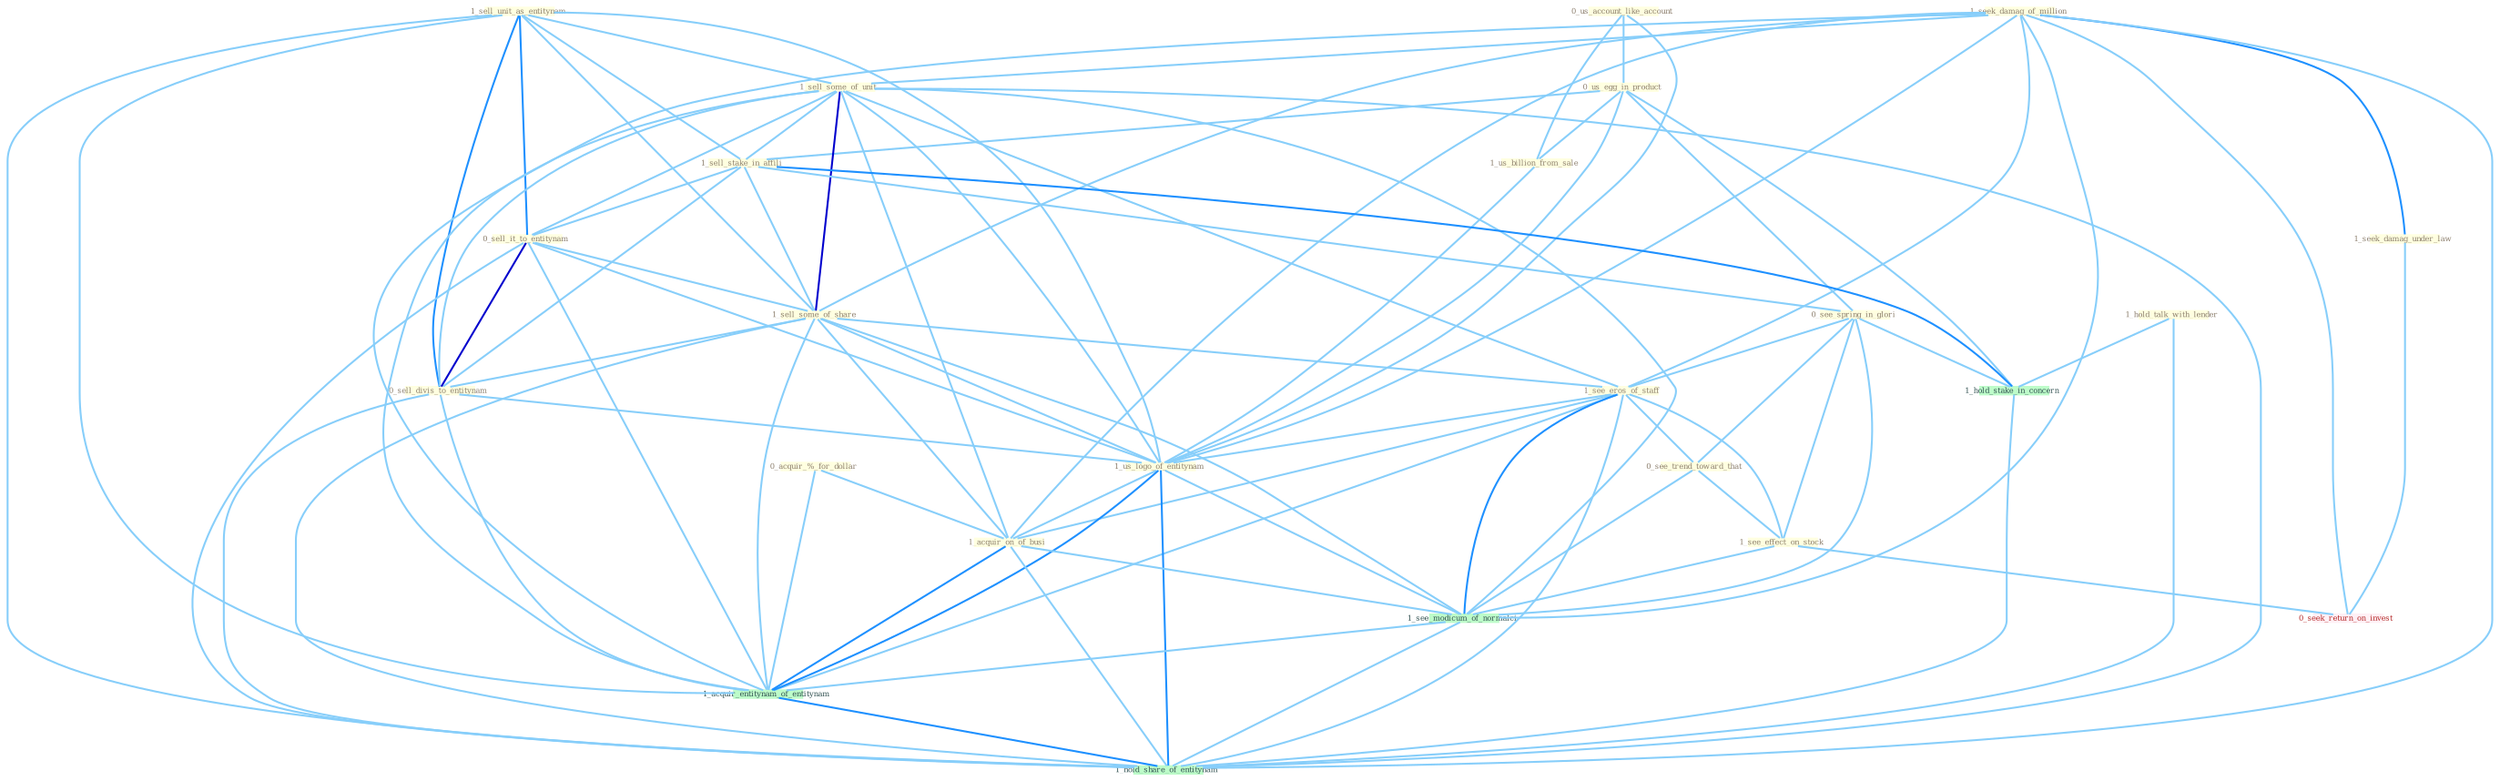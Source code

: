 Graph G{ 
    node
    [shape=polygon,style=filled,width=.5,height=.06,color="#BDFCC9",fixedsize=true,fontsize=4,
    fontcolor="#2f4f4f"];
    {node
    [color="#ffffe0", fontcolor="#8b7d6b"] "0_acquir_%_for_dollar " "1_sell_unit_as_entitynam " "0_us_account_like_account " "1_seek_damag_of_million " "1_seek_damag_under_law " "0_us_egg_in_product " "1_hold_talk_with_lender " "1_sell_some_of_unit " "1_us_billion_from_sale " "1_sell_stake_in_affili " "0_sell_it_to_entitynam " "1_sell_some_of_share " "0_see_spring_in_glori " "0_sell_divis_to_entitynam " "1_see_eros_of_staff " "0_see_trend_toward_that " "1_us_logo_of_entitynam " "1_see_effect_on_stock " "1_acquir_on_of_busi "}
{node [color="#fff0f5", fontcolor="#b22222"] "0_seek_return_on_invest "}
edge [color="#B0E2FF"];

	"0_acquir_%_for_dollar " -- "1_acquir_on_of_busi " [w="1", color="#87cefa" ];
	"0_acquir_%_for_dollar " -- "1_acquir_entitynam_of_entitynam " [w="1", color="#87cefa" ];
	"1_sell_unit_as_entitynam " -- "1_sell_some_of_unit " [w="1", color="#87cefa" ];
	"1_sell_unit_as_entitynam " -- "1_sell_stake_in_affili " [w="1", color="#87cefa" ];
	"1_sell_unit_as_entitynam " -- "0_sell_it_to_entitynam " [w="2", color="#1e90ff" , len=0.8];
	"1_sell_unit_as_entitynam " -- "1_sell_some_of_share " [w="1", color="#87cefa" ];
	"1_sell_unit_as_entitynam " -- "0_sell_divis_to_entitynam " [w="2", color="#1e90ff" , len=0.8];
	"1_sell_unit_as_entitynam " -- "1_us_logo_of_entitynam " [w="1", color="#87cefa" ];
	"1_sell_unit_as_entitynam " -- "1_acquir_entitynam_of_entitynam " [w="1", color="#87cefa" ];
	"1_sell_unit_as_entitynam " -- "1_hold_share_of_entitynam " [w="1", color="#87cefa" ];
	"0_us_account_like_account " -- "0_us_egg_in_product " [w="1", color="#87cefa" ];
	"0_us_account_like_account " -- "1_us_billion_from_sale " [w="1", color="#87cefa" ];
	"0_us_account_like_account " -- "1_us_logo_of_entitynam " [w="1", color="#87cefa" ];
	"1_seek_damag_of_million " -- "1_seek_damag_under_law " [w="2", color="#1e90ff" , len=0.8];
	"1_seek_damag_of_million " -- "1_sell_some_of_unit " [w="1", color="#87cefa" ];
	"1_seek_damag_of_million " -- "1_sell_some_of_share " [w="1", color="#87cefa" ];
	"1_seek_damag_of_million " -- "1_see_eros_of_staff " [w="1", color="#87cefa" ];
	"1_seek_damag_of_million " -- "1_us_logo_of_entitynam " [w="1", color="#87cefa" ];
	"1_seek_damag_of_million " -- "1_acquir_on_of_busi " [w="1", color="#87cefa" ];
	"1_seek_damag_of_million " -- "0_seek_return_on_invest " [w="1", color="#87cefa" ];
	"1_seek_damag_of_million " -- "1_see_modicum_of_normalci " [w="1", color="#87cefa" ];
	"1_seek_damag_of_million " -- "1_acquir_entitynam_of_entitynam " [w="1", color="#87cefa" ];
	"1_seek_damag_of_million " -- "1_hold_share_of_entitynam " [w="1", color="#87cefa" ];
	"1_seek_damag_under_law " -- "0_seek_return_on_invest " [w="1", color="#87cefa" ];
	"0_us_egg_in_product " -- "1_us_billion_from_sale " [w="1", color="#87cefa" ];
	"0_us_egg_in_product " -- "1_sell_stake_in_affili " [w="1", color="#87cefa" ];
	"0_us_egg_in_product " -- "0_see_spring_in_glori " [w="1", color="#87cefa" ];
	"0_us_egg_in_product " -- "1_us_logo_of_entitynam " [w="1", color="#87cefa" ];
	"0_us_egg_in_product " -- "1_hold_stake_in_concern " [w="1", color="#87cefa" ];
	"1_hold_talk_with_lender " -- "1_hold_stake_in_concern " [w="1", color="#87cefa" ];
	"1_hold_talk_with_lender " -- "1_hold_share_of_entitynam " [w="1", color="#87cefa" ];
	"1_sell_some_of_unit " -- "1_sell_stake_in_affili " [w="1", color="#87cefa" ];
	"1_sell_some_of_unit " -- "0_sell_it_to_entitynam " [w="1", color="#87cefa" ];
	"1_sell_some_of_unit " -- "1_sell_some_of_share " [w="3", color="#0000cd" , len=0.6];
	"1_sell_some_of_unit " -- "0_sell_divis_to_entitynam " [w="1", color="#87cefa" ];
	"1_sell_some_of_unit " -- "1_see_eros_of_staff " [w="1", color="#87cefa" ];
	"1_sell_some_of_unit " -- "1_us_logo_of_entitynam " [w="1", color="#87cefa" ];
	"1_sell_some_of_unit " -- "1_acquir_on_of_busi " [w="1", color="#87cefa" ];
	"1_sell_some_of_unit " -- "1_see_modicum_of_normalci " [w="1", color="#87cefa" ];
	"1_sell_some_of_unit " -- "1_acquir_entitynam_of_entitynam " [w="1", color="#87cefa" ];
	"1_sell_some_of_unit " -- "1_hold_share_of_entitynam " [w="1", color="#87cefa" ];
	"1_us_billion_from_sale " -- "1_us_logo_of_entitynam " [w="1", color="#87cefa" ];
	"1_sell_stake_in_affili " -- "0_sell_it_to_entitynam " [w="1", color="#87cefa" ];
	"1_sell_stake_in_affili " -- "1_sell_some_of_share " [w="1", color="#87cefa" ];
	"1_sell_stake_in_affili " -- "0_see_spring_in_glori " [w="1", color="#87cefa" ];
	"1_sell_stake_in_affili " -- "0_sell_divis_to_entitynam " [w="1", color="#87cefa" ];
	"1_sell_stake_in_affili " -- "1_hold_stake_in_concern " [w="2", color="#1e90ff" , len=0.8];
	"0_sell_it_to_entitynam " -- "1_sell_some_of_share " [w="1", color="#87cefa" ];
	"0_sell_it_to_entitynam " -- "0_sell_divis_to_entitynam " [w="3", color="#0000cd" , len=0.6];
	"0_sell_it_to_entitynam " -- "1_us_logo_of_entitynam " [w="1", color="#87cefa" ];
	"0_sell_it_to_entitynam " -- "1_acquir_entitynam_of_entitynam " [w="1", color="#87cefa" ];
	"0_sell_it_to_entitynam " -- "1_hold_share_of_entitynam " [w="1", color="#87cefa" ];
	"1_sell_some_of_share " -- "0_sell_divis_to_entitynam " [w="1", color="#87cefa" ];
	"1_sell_some_of_share " -- "1_see_eros_of_staff " [w="1", color="#87cefa" ];
	"1_sell_some_of_share " -- "1_us_logo_of_entitynam " [w="1", color="#87cefa" ];
	"1_sell_some_of_share " -- "1_acquir_on_of_busi " [w="1", color="#87cefa" ];
	"1_sell_some_of_share " -- "1_see_modicum_of_normalci " [w="1", color="#87cefa" ];
	"1_sell_some_of_share " -- "1_acquir_entitynam_of_entitynam " [w="1", color="#87cefa" ];
	"1_sell_some_of_share " -- "1_hold_share_of_entitynam " [w="1", color="#87cefa" ];
	"0_see_spring_in_glori " -- "1_see_eros_of_staff " [w="1", color="#87cefa" ];
	"0_see_spring_in_glori " -- "0_see_trend_toward_that " [w="1", color="#87cefa" ];
	"0_see_spring_in_glori " -- "1_see_effect_on_stock " [w="1", color="#87cefa" ];
	"0_see_spring_in_glori " -- "1_hold_stake_in_concern " [w="1", color="#87cefa" ];
	"0_see_spring_in_glori " -- "1_see_modicum_of_normalci " [w="1", color="#87cefa" ];
	"0_sell_divis_to_entitynam " -- "1_us_logo_of_entitynam " [w="1", color="#87cefa" ];
	"0_sell_divis_to_entitynam " -- "1_acquir_entitynam_of_entitynam " [w="1", color="#87cefa" ];
	"0_sell_divis_to_entitynam " -- "1_hold_share_of_entitynam " [w="1", color="#87cefa" ];
	"1_see_eros_of_staff " -- "0_see_trend_toward_that " [w="1", color="#87cefa" ];
	"1_see_eros_of_staff " -- "1_us_logo_of_entitynam " [w="1", color="#87cefa" ];
	"1_see_eros_of_staff " -- "1_see_effect_on_stock " [w="1", color="#87cefa" ];
	"1_see_eros_of_staff " -- "1_acquir_on_of_busi " [w="1", color="#87cefa" ];
	"1_see_eros_of_staff " -- "1_see_modicum_of_normalci " [w="2", color="#1e90ff" , len=0.8];
	"1_see_eros_of_staff " -- "1_acquir_entitynam_of_entitynam " [w="1", color="#87cefa" ];
	"1_see_eros_of_staff " -- "1_hold_share_of_entitynam " [w="1", color="#87cefa" ];
	"0_see_trend_toward_that " -- "1_see_effect_on_stock " [w="1", color="#87cefa" ];
	"0_see_trend_toward_that " -- "1_see_modicum_of_normalci " [w="1", color="#87cefa" ];
	"1_us_logo_of_entitynam " -- "1_acquir_on_of_busi " [w="1", color="#87cefa" ];
	"1_us_logo_of_entitynam " -- "1_see_modicum_of_normalci " [w="1", color="#87cefa" ];
	"1_us_logo_of_entitynam " -- "1_acquir_entitynam_of_entitynam " [w="2", color="#1e90ff" , len=0.8];
	"1_us_logo_of_entitynam " -- "1_hold_share_of_entitynam " [w="2", color="#1e90ff" , len=0.8];
	"1_see_effect_on_stock " -- "0_seek_return_on_invest " [w="1", color="#87cefa" ];
	"1_see_effect_on_stock " -- "1_see_modicum_of_normalci " [w="1", color="#87cefa" ];
	"1_acquir_on_of_busi " -- "1_see_modicum_of_normalci " [w="1", color="#87cefa" ];
	"1_acquir_on_of_busi " -- "1_acquir_entitynam_of_entitynam " [w="2", color="#1e90ff" , len=0.8];
	"1_acquir_on_of_busi " -- "1_hold_share_of_entitynam " [w="1", color="#87cefa" ];
	"1_hold_stake_in_concern " -- "1_hold_share_of_entitynam " [w="1", color="#87cefa" ];
	"1_see_modicum_of_normalci " -- "1_acquir_entitynam_of_entitynam " [w="1", color="#87cefa" ];
	"1_see_modicum_of_normalci " -- "1_hold_share_of_entitynam " [w="1", color="#87cefa" ];
	"1_acquir_entitynam_of_entitynam " -- "1_hold_share_of_entitynam " [w="2", color="#1e90ff" , len=0.8];
}